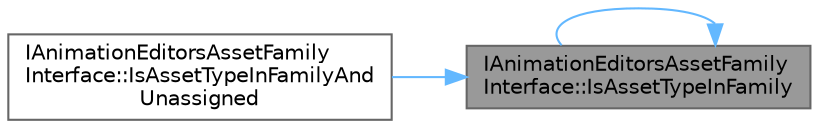 digraph "IAnimationEditorsAssetFamilyInterface::IsAssetTypeInFamily"
{
 // INTERACTIVE_SVG=YES
 // LATEX_PDF_SIZE
  bgcolor="transparent";
  edge [fontname=Helvetica,fontsize=10,labelfontname=Helvetica,labelfontsize=10];
  node [fontname=Helvetica,fontsize=10,shape=box,height=0.2,width=0.4];
  rankdir="RL";
  Node1 [id="Node000001",label="IAnimationEditorsAssetFamily\lInterface::IsAssetTypeInFamily",height=0.2,width=0.4,color="gray40", fillcolor="grey60", style="filled", fontcolor="black",tooltip=" "];
  Node1 -> Node1 [id="edge1_Node000001_Node000001",dir="back",color="steelblue1",style="solid",tooltip=" "];
  Node1 -> Node2 [id="edge2_Node000001_Node000002",dir="back",color="steelblue1",style="solid",tooltip=" "];
  Node2 [id="Node000002",label="IAnimationEditorsAssetFamily\lInterface::IsAssetTypeInFamilyAnd\lUnassigned",height=0.2,width=0.4,color="grey40", fillcolor="white", style="filled",URL="$db/d4f/structIAnimationEditorsAssetFamilyInterface.html#ab56600b7ff27ed276d4714efc42de545",tooltip=" "];
}
